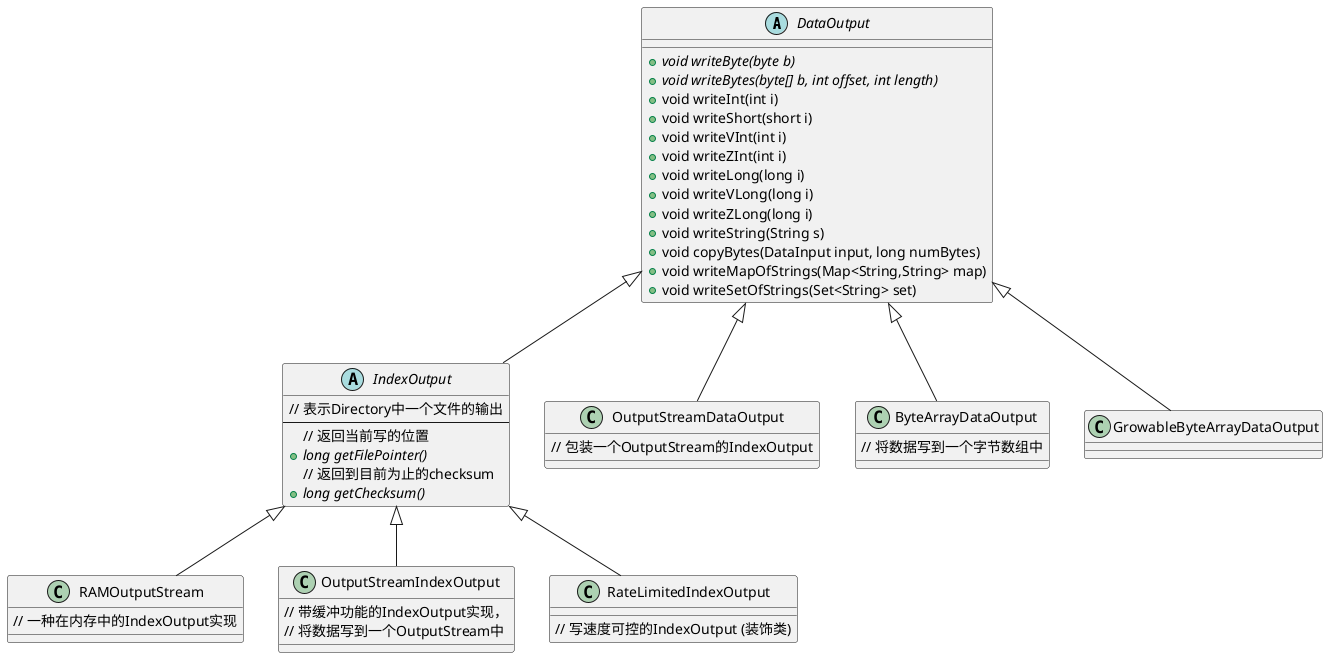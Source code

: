 @startuml
abstract class DataOutput{
    +{abstract} void writeByte(byte b)
    +{abstract} void writeBytes(byte[] b, int offset, int length)
    +void writeInt(int i)
    +void writeShort(short i)
    +void writeVInt(int i)
    +void writeZInt(int i)
    +void writeLong(long i)
    +void writeVLong(long i)
    +void writeZLong(long i)
    +void writeString(String s)
    +void copyBytes(DataInput input, long numBytes)
    +void writeMapOfStrings(Map<String,String> map)
    +void writeSetOfStrings(Set<String> set)
}

abstract class IndexOutput extends DataOutput{
    // 表示Directory中一个文件的输出
    ---
    // 返回当前写的位置
    +{abstract} long getFilePointer()
    // 返回到目前为止的checksum
    +{abstract} long getChecksum()
}

class RAMOutputStream extends IndexOutput{
    // 一种在内存中的IndexOutput实现
}

class OutputStreamIndexOutput extends IndexOutput{
    // 带缓冲功能的IndexOutput实现，
    // 将数据写到一个OutputStream中
}

class RateLimitedIndexOutput extends IndexOutput{
    // 写速度可控的IndexOutput (装饰类)
}

class OutputStreamDataOutput extends DataOutput{
    // 包装一个OutputStream的IndexOutput
}

class ByteArrayDataOutput extends DataOutput{
    // 将数据写到一个字节数组中
}

class GrowableByteArrayDataOutput extends DataOutput{

}

@enduml